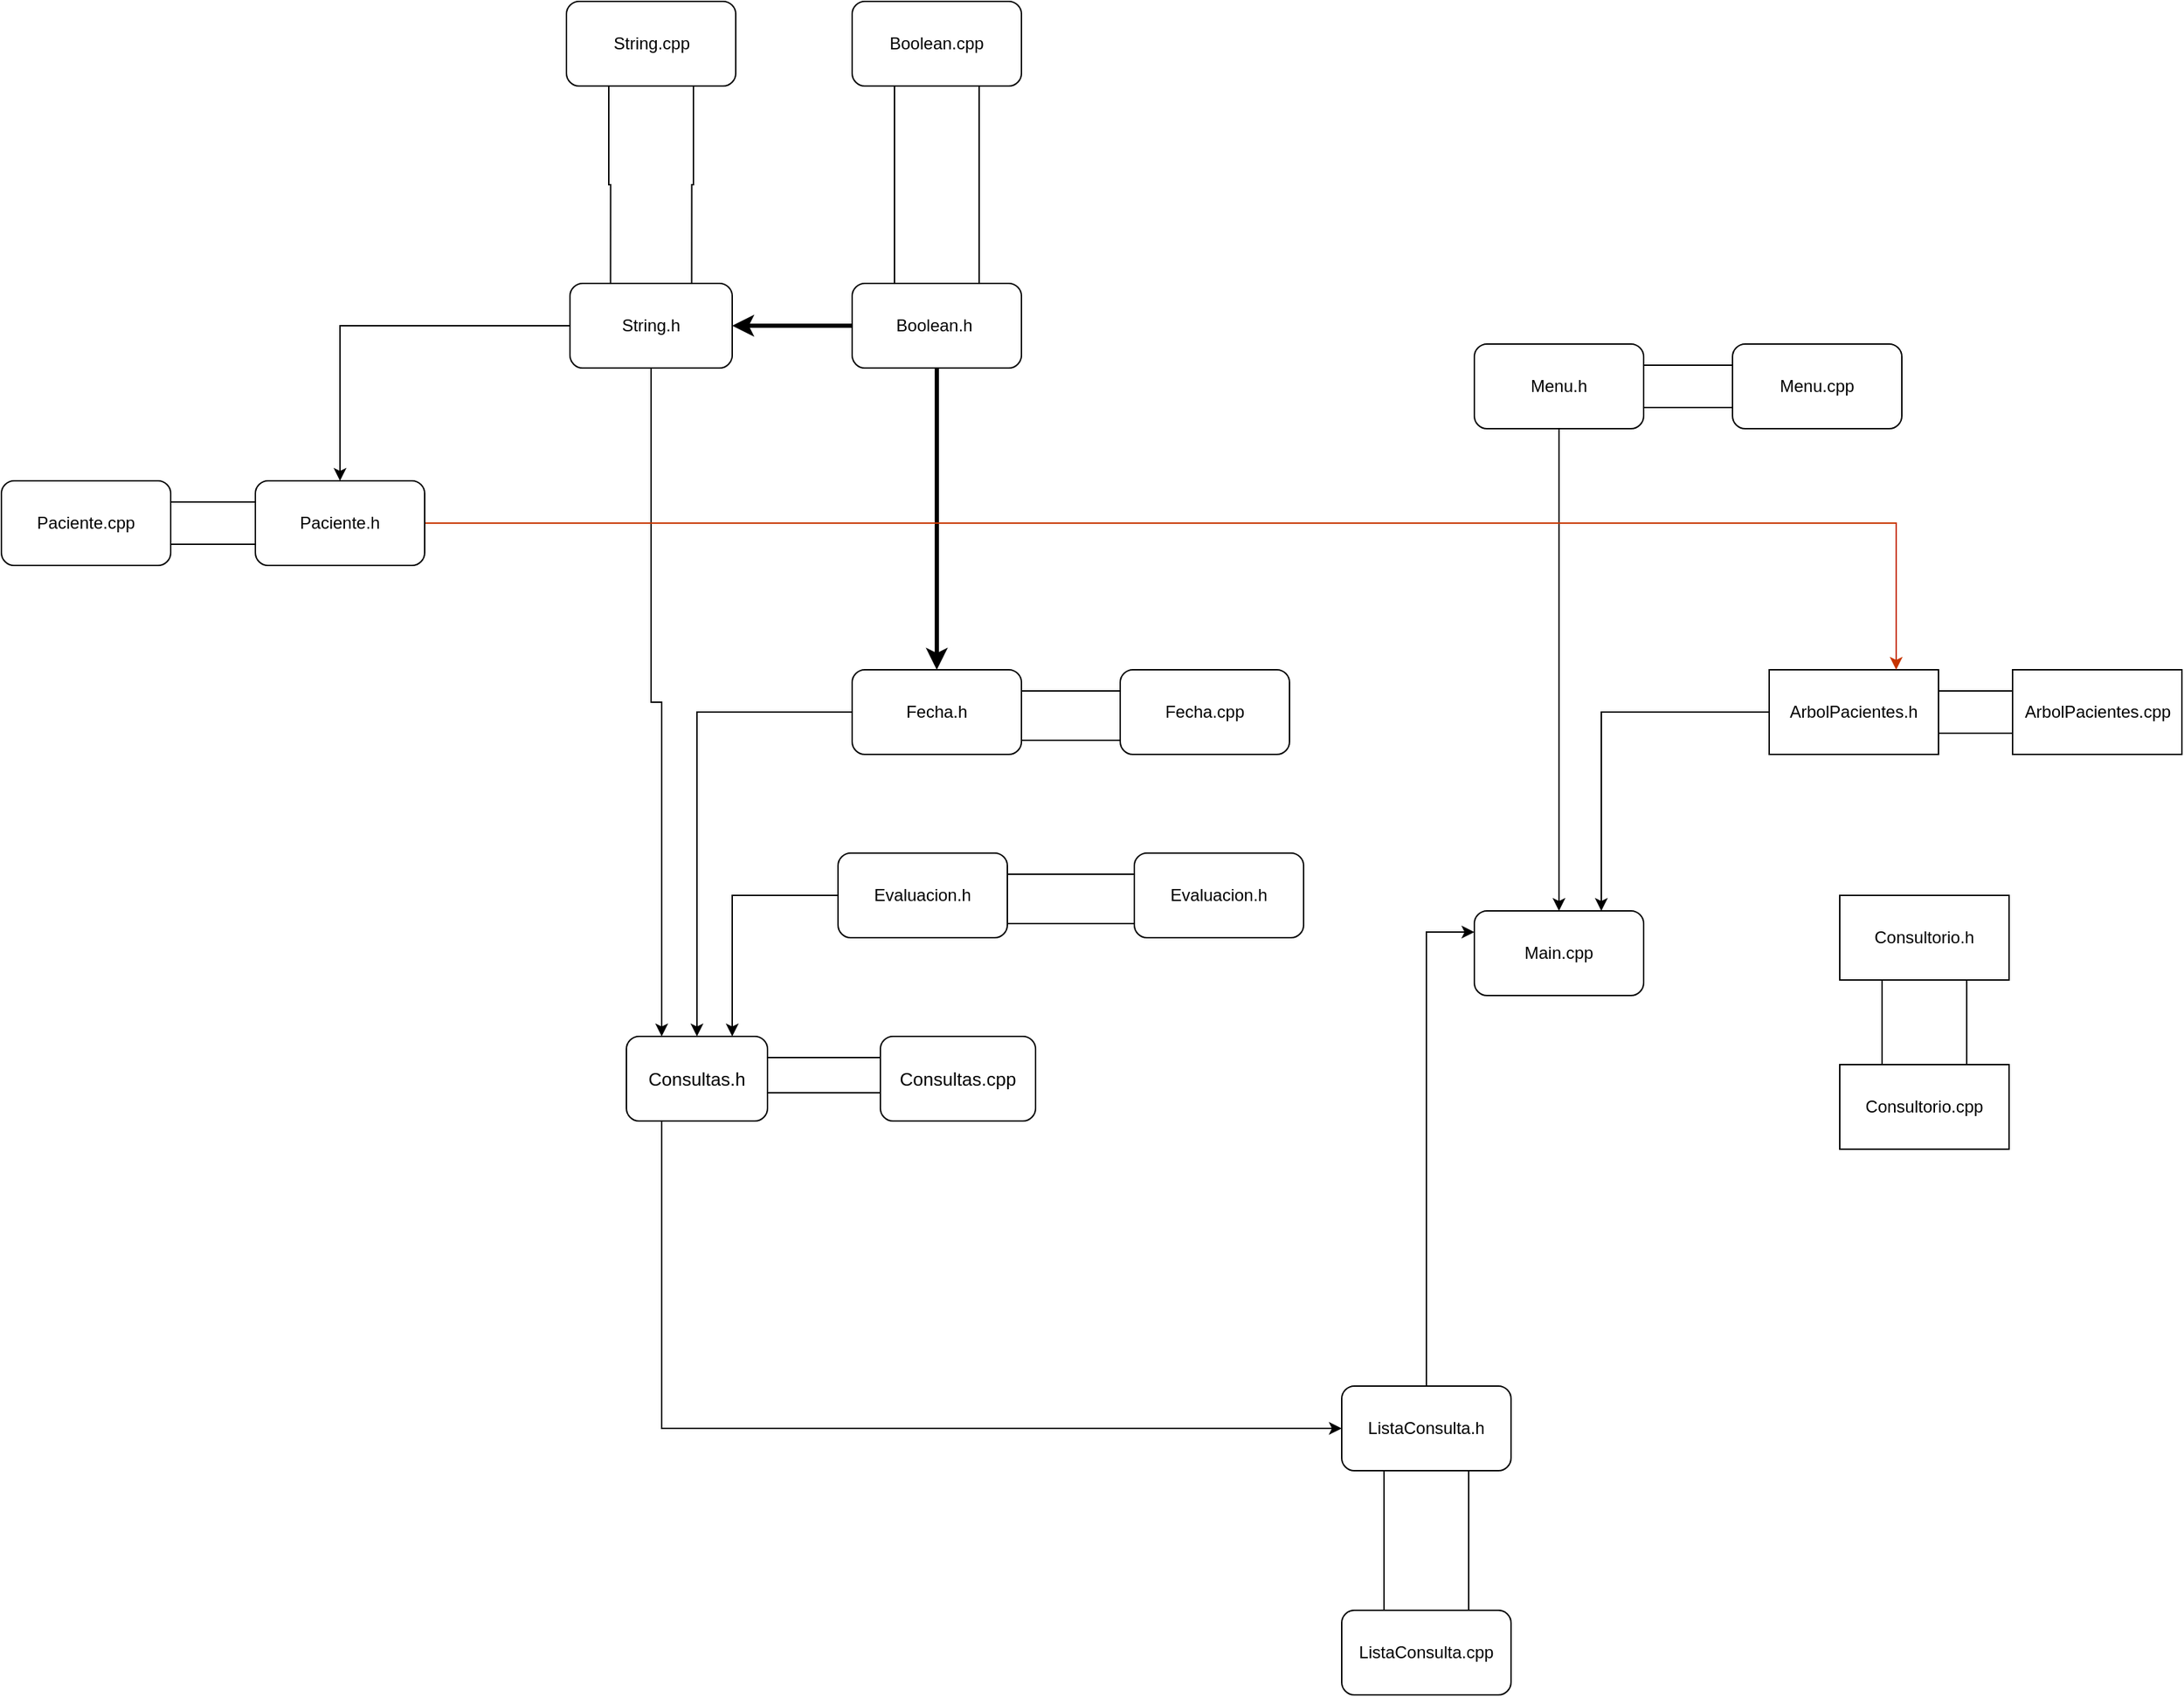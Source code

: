 <mxfile version="21.8.1" type="device">
  <diagram name="Página-1" id="cQBJPiFT9EdiWLjHy8WE">
    <mxGraphModel dx="2682" dy="1771" grid="0" gridSize="10" guides="1" tooltips="1" connect="1" arrows="1" fold="1" page="1" pageScale="1" pageWidth="1169" pageHeight="827" background="#FFFFFF" math="0" shadow="0">
      <root>
        <mxCell id="0" />
        <mxCell id="1" parent="0" />
        <mxCell id="2PiCaddSVrQBDe9usaX1-23" style="edgeStyle=orthogonalEdgeStyle;rounded=0;orthogonalLoop=1;jettySize=auto;html=1;entryX=1;entryY=0.5;entryDx=0;entryDy=0;strokeWidth=3;" parent="1" source="C7Uv9WLbkiM16HJj1obP-1" target="C7Uv9WLbkiM16HJj1obP-3" edge="1">
          <mxGeometry relative="1" as="geometry" />
        </mxCell>
        <mxCell id="2PiCaddSVrQBDe9usaX1-24" style="edgeStyle=orthogonalEdgeStyle;rounded=0;orthogonalLoop=1;jettySize=auto;html=1;entryX=0.5;entryY=0;entryDx=0;entryDy=0;strokeWidth=3;" parent="1" source="C7Uv9WLbkiM16HJj1obP-1" target="C7Uv9WLbkiM16HJj1obP-2" edge="1">
          <mxGeometry relative="1" as="geometry" />
        </mxCell>
        <mxCell id="C7Uv9WLbkiM16HJj1obP-1" value="Boolean.h&amp;nbsp;" style="rounded=1;whiteSpace=wrap;html=1;" parent="1" vertex="1">
          <mxGeometry x="220" y="166" width="120" height="60" as="geometry" />
        </mxCell>
        <mxCell id="2PiCaddSVrQBDe9usaX1-16" style="edgeStyle=orthogonalEdgeStyle;rounded=0;orthogonalLoop=1;jettySize=auto;html=1;entryX=0;entryY=0.5;entryDx=0;entryDy=0;endArrow=none;endFill=0;" parent="1" edge="1">
          <mxGeometry relative="1" as="geometry">
            <mxPoint x="340" y="490" as="sourcePoint" />
            <mxPoint x="410" y="490" as="targetPoint" />
          </mxGeometry>
        </mxCell>
        <mxCell id="2PiCaddSVrQBDe9usaX1-17" style="edgeStyle=orthogonalEdgeStyle;rounded=0;orthogonalLoop=1;jettySize=auto;html=1;exitX=1;exitY=0.25;exitDx=0;exitDy=0;entryX=0;entryY=0.25;entryDx=0;entryDy=0;endArrow=none;endFill=0;" parent="1" source="C7Uv9WLbkiM16HJj1obP-2" target="C7Uv9WLbkiM16HJj1obP-16" edge="1">
          <mxGeometry relative="1" as="geometry" />
        </mxCell>
        <mxCell id="2PiCaddSVrQBDe9usaX1-21" style="edgeStyle=orthogonalEdgeStyle;rounded=0;orthogonalLoop=1;jettySize=auto;html=1;endArrow=classic;endFill=1;entryX=0.5;entryY=0;entryDx=0;entryDy=0;" parent="1" source="C7Uv9WLbkiM16HJj1obP-2" target="C7Uv9WLbkiM16HJj1obP-4" edge="1">
          <mxGeometry relative="1" as="geometry">
            <mxPoint x="80" y="480" as="targetPoint" />
          </mxGeometry>
        </mxCell>
        <mxCell id="C7Uv9WLbkiM16HJj1obP-2" value="Fecha.h" style="rounded=1;whiteSpace=wrap;html=1;" parent="1" vertex="1">
          <mxGeometry x="220" y="440" width="120" height="60" as="geometry" />
        </mxCell>
        <mxCell id="2PiCaddSVrQBDe9usaX1-20" style="edgeStyle=orthogonalEdgeStyle;rounded=0;orthogonalLoop=1;jettySize=auto;html=1;entryX=0.25;entryY=0;entryDx=0;entryDy=0;" parent="1" source="C7Uv9WLbkiM16HJj1obP-3" target="C7Uv9WLbkiM16HJj1obP-4" edge="1">
          <mxGeometry relative="1" as="geometry" />
        </mxCell>
        <mxCell id="BSt9lJIQ6CxyQf6Xyimq-23" style="edgeStyle=orthogonalEdgeStyle;rounded=0;orthogonalLoop=1;jettySize=auto;html=1;entryX=0.5;entryY=0;entryDx=0;entryDy=0;" edge="1" parent="1" source="C7Uv9WLbkiM16HJj1obP-3" target="BSt9lJIQ6CxyQf6Xyimq-19">
          <mxGeometry relative="1" as="geometry" />
        </mxCell>
        <mxCell id="C7Uv9WLbkiM16HJj1obP-3" value="String.h" style="rounded=1;whiteSpace=wrap;html=1;" parent="1" vertex="1">
          <mxGeometry x="20" y="166" width="115" height="60" as="geometry" />
        </mxCell>
        <mxCell id="C7Uv9WLbkiM16HJj1obP-26" value="" style="edgeStyle=orthogonalEdgeStyle;rounded=0;orthogonalLoop=1;jettySize=auto;html=1;endArrow=none;endFill=0;" parent="1" edge="1">
          <mxGeometry relative="1" as="geometry">
            <mxPoint x="160" y="740" as="sourcePoint" />
            <mxPoint x="240" y="740" as="targetPoint" />
          </mxGeometry>
        </mxCell>
        <mxCell id="C7Uv9WLbkiM16HJj1obP-27" style="edgeStyle=orthogonalEdgeStyle;rounded=0;orthogonalLoop=1;jettySize=auto;html=1;exitX=1;exitY=0.25;exitDx=0;exitDy=0;entryX=0;entryY=0.25;entryDx=0;entryDy=0;strokeColor=#000000;endArrow=none;endFill=0;" parent="1" source="C7Uv9WLbkiM16HJj1obP-4" target="C7Uv9WLbkiM16HJj1obP-10" edge="1">
          <mxGeometry relative="1" as="geometry" />
        </mxCell>
        <mxCell id="BSt9lJIQ6CxyQf6Xyimq-24" style="edgeStyle=orthogonalEdgeStyle;rounded=0;orthogonalLoop=1;jettySize=auto;html=1;entryX=0;entryY=0.5;entryDx=0;entryDy=0;exitX=0.25;exitY=1;exitDx=0;exitDy=0;" edge="1" parent="1" source="C7Uv9WLbkiM16HJj1obP-4" target="BSt9lJIQ6CxyQf6Xyimq-9">
          <mxGeometry relative="1" as="geometry">
            <mxPoint x="66.5" y="888" as="sourcePoint" />
            <mxPoint x="473.5" y="1136" as="targetPoint" />
          </mxGeometry>
        </mxCell>
        <mxCell id="C7Uv9WLbkiM16HJj1obP-4" value="&lt;font style=&quot;font-size: 13px;&quot;&gt;Consultas.h&lt;/font&gt;" style="rounded=1;whiteSpace=wrap;html=1;" parent="1" vertex="1">
          <mxGeometry x="60" y="700" width="100" height="60" as="geometry" />
        </mxCell>
        <mxCell id="2PiCaddSVrQBDe9usaX1-14" style="edgeStyle=orthogonalEdgeStyle;rounded=0;orthogonalLoop=1;jettySize=auto;html=1;exitX=0.75;exitY=1;exitDx=0;exitDy=0;entryX=0.75;entryY=0;entryDx=0;entryDy=0;endArrow=none;endFill=0;" parent="1" source="C7Uv9WLbkiM16HJj1obP-7" target="C7Uv9WLbkiM16HJj1obP-3" edge="1">
          <mxGeometry relative="1" as="geometry" />
        </mxCell>
        <mxCell id="2PiCaddSVrQBDe9usaX1-15" style="edgeStyle=orthogonalEdgeStyle;rounded=0;orthogonalLoop=1;jettySize=auto;html=1;exitX=0.25;exitY=1;exitDx=0;exitDy=0;endArrow=none;endFill=0;entryX=0.25;entryY=0;entryDx=0;entryDy=0;" parent="1" source="C7Uv9WLbkiM16HJj1obP-7" target="C7Uv9WLbkiM16HJj1obP-3" edge="1">
          <mxGeometry relative="1" as="geometry">
            <mxPoint x="44" y="170" as="targetPoint" />
          </mxGeometry>
        </mxCell>
        <mxCell id="C7Uv9WLbkiM16HJj1obP-7" value="String.cpp" style="rounded=1;whiteSpace=wrap;html=1;" parent="1" vertex="1">
          <mxGeometry x="17.5" y="-34" width="120" height="60" as="geometry" />
        </mxCell>
        <mxCell id="C7Uv9WLbkiM16HJj1obP-10" value="&lt;font style=&quot;font-size: 13px;&quot;&gt;Consultas.cpp&lt;/font&gt;" style="rounded=1;whiteSpace=wrap;html=1;" parent="1" vertex="1">
          <mxGeometry x="240" y="700" width="110" height="60" as="geometry" />
        </mxCell>
        <mxCell id="2PiCaddSVrQBDe9usaX1-10" style="edgeStyle=orthogonalEdgeStyle;rounded=0;orthogonalLoop=1;jettySize=auto;html=1;entryX=0.5;entryY=0;entryDx=0;entryDy=0;endArrow=none;endFill=0;exitX=0.25;exitY=1;exitDx=0;exitDy=0;" parent="1" edge="1" source="C7Uv9WLbkiM16HJj1obP-13">
          <mxGeometry relative="1" as="geometry">
            <mxPoint x="250" y="46.0" as="sourcePoint" />
            <mxPoint x="250" y="166" as="targetPoint" />
          </mxGeometry>
        </mxCell>
        <mxCell id="2PiCaddSVrQBDe9usaX1-13" style="edgeStyle=orthogonalEdgeStyle;rounded=0;orthogonalLoop=1;jettySize=auto;html=1;exitX=0.75;exitY=1;exitDx=0;exitDy=0;entryX=0.75;entryY=0;entryDx=0;entryDy=0;endArrow=none;endFill=0;" parent="1" source="C7Uv9WLbkiM16HJj1obP-13" target="C7Uv9WLbkiM16HJj1obP-1" edge="1">
          <mxGeometry relative="1" as="geometry" />
        </mxCell>
        <mxCell id="C7Uv9WLbkiM16HJj1obP-13" value="Boolean.cpp" style="rounded=1;whiteSpace=wrap;html=1;" parent="1" vertex="1">
          <mxGeometry x="220" y="-34" width="120" height="60" as="geometry" />
        </mxCell>
        <mxCell id="C7Uv9WLbkiM16HJj1obP-16" value="Fecha.cpp" style="rounded=1;whiteSpace=wrap;html=1;" parent="1" vertex="1">
          <mxGeometry x="410" y="440" width="120" height="60" as="geometry" />
        </mxCell>
        <mxCell id="C7Uv9WLbkiM16HJj1obP-24" style="edgeStyle=orthogonalEdgeStyle;rounded=0;orthogonalLoop=1;jettySize=auto;html=1;exitX=1;exitY=0.25;exitDx=0;exitDy=0;entryX=0;entryY=0.25;entryDx=0;entryDy=0;endArrow=none;endFill=0;" parent="1" source="C7Uv9WLbkiM16HJj1obP-22" target="C7Uv9WLbkiM16HJj1obP-23" edge="1">
          <mxGeometry relative="1" as="geometry" />
        </mxCell>
        <mxCell id="C7Uv9WLbkiM16HJj1obP-25" style="edgeStyle=orthogonalEdgeStyle;rounded=0;orthogonalLoop=1;jettySize=auto;html=1;exitX=1;exitY=0.75;exitDx=0;exitDy=0;entryX=0;entryY=0.75;entryDx=0;entryDy=0;endArrow=none;endFill=0;" parent="1" source="C7Uv9WLbkiM16HJj1obP-22" target="C7Uv9WLbkiM16HJj1obP-23" edge="1">
          <mxGeometry relative="1" as="geometry" />
        </mxCell>
        <mxCell id="BSt9lJIQ6CxyQf6Xyimq-7" style="edgeStyle=orthogonalEdgeStyle;rounded=0;orthogonalLoop=1;jettySize=auto;html=1;entryX=0.75;entryY=0;entryDx=0;entryDy=0;" edge="1" parent="1" source="C7Uv9WLbkiM16HJj1obP-22" target="BSt9lJIQ6CxyQf6Xyimq-5">
          <mxGeometry relative="1" as="geometry" />
        </mxCell>
        <mxCell id="C7Uv9WLbkiM16HJj1obP-22" value="ArbolPacientes.h" style="rounded=0;whiteSpace=wrap;html=1;" parent="1" vertex="1">
          <mxGeometry x="870" y="440" width="120" height="60" as="geometry" />
        </mxCell>
        <mxCell id="C7Uv9WLbkiM16HJj1obP-23" value="ArbolPacientes.cpp" style="rounded=0;whiteSpace=wrap;html=1;" parent="1" vertex="1">
          <mxGeometry x="1042.5" y="440" width="120" height="60" as="geometry" />
        </mxCell>
        <mxCell id="C7Uv9WLbkiM16HJj1obP-31" style="edgeStyle=orthogonalEdgeStyle;orthogonalLoop=1;jettySize=auto;html=1;exitX=0.75;exitY=1;exitDx=0;exitDy=0;entryX=0.75;entryY=0;entryDx=0;entryDy=0;curved=1;endArrow=none;endFill=0;" parent="1" source="C7Uv9WLbkiM16HJj1obP-28" target="C7Uv9WLbkiM16HJj1obP-29" edge="1">
          <mxGeometry relative="1" as="geometry" />
        </mxCell>
        <mxCell id="C7Uv9WLbkiM16HJj1obP-32" style="edgeStyle=orthogonalEdgeStyle;rounded=0;orthogonalLoop=1;jettySize=auto;html=1;exitX=0.25;exitY=1;exitDx=0;exitDy=0;entryX=0.25;entryY=0;entryDx=0;entryDy=0;endArrow=none;endFill=0;" parent="1" source="C7Uv9WLbkiM16HJj1obP-28" target="C7Uv9WLbkiM16HJj1obP-29" edge="1">
          <mxGeometry relative="1" as="geometry" />
        </mxCell>
        <mxCell id="C7Uv9WLbkiM16HJj1obP-28" value="Consultorio.h" style="rounded=0;whiteSpace=wrap;html=1;" parent="1" vertex="1">
          <mxGeometry x="920" y="600" width="120" height="60" as="geometry" />
        </mxCell>
        <mxCell id="C7Uv9WLbkiM16HJj1obP-29" value="Consultorio.cpp" style="rounded=0;whiteSpace=wrap;html=1;" parent="1" vertex="1">
          <mxGeometry x="920" y="720" width="120" height="60" as="geometry" />
        </mxCell>
        <mxCell id="C7Uv9WLbkiM16HJj1obP-33" value="Evaluacion.h" style="rounded=1;whiteSpace=wrap;html=1;glass=0;" parent="1" vertex="1">
          <mxGeometry x="420" y="570" width="120" height="60" as="geometry" />
        </mxCell>
        <mxCell id="2PiCaddSVrQBDe9usaX1-18" style="edgeStyle=orthogonalEdgeStyle;rounded=0;orthogonalLoop=1;jettySize=auto;html=1;entryX=0;entryY=0.5;entryDx=0;entryDy=0;endArrow=none;endFill=0;" parent="1" edge="1">
          <mxGeometry relative="1" as="geometry">
            <mxPoint x="330" y="620.0" as="sourcePoint" />
            <mxPoint x="420" y="620.0" as="targetPoint" />
          </mxGeometry>
        </mxCell>
        <mxCell id="2PiCaddSVrQBDe9usaX1-19" style="edgeStyle=orthogonalEdgeStyle;rounded=0;orthogonalLoop=1;jettySize=auto;html=1;exitX=1;exitY=0.25;exitDx=0;exitDy=0;entryX=0;entryY=0.25;entryDx=0;entryDy=0;endArrow=none;endFill=0;" parent="1" source="2PiCaddSVrQBDe9usaX1-1" target="C7Uv9WLbkiM16HJj1obP-33" edge="1">
          <mxGeometry relative="1" as="geometry" />
        </mxCell>
        <mxCell id="2PiCaddSVrQBDe9usaX1-22" style="edgeStyle=orthogonalEdgeStyle;rounded=0;orthogonalLoop=1;jettySize=auto;html=1;entryX=0.75;entryY=0;entryDx=0;entryDy=0;" parent="1" source="2PiCaddSVrQBDe9usaX1-1" target="C7Uv9WLbkiM16HJj1obP-4" edge="1">
          <mxGeometry relative="1" as="geometry" />
        </mxCell>
        <mxCell id="2PiCaddSVrQBDe9usaX1-1" value="Evaluacion.h" style="rounded=1;whiteSpace=wrap;html=1;" parent="1" vertex="1">
          <mxGeometry x="210" y="570" width="120" height="60" as="geometry" />
        </mxCell>
        <mxCell id="BSt9lJIQ6CxyQf6Xyimq-6" style="edgeStyle=orthogonalEdgeStyle;rounded=0;orthogonalLoop=1;jettySize=auto;html=1;entryX=0.5;entryY=0;entryDx=0;entryDy=0;" edge="1" parent="1" source="BSt9lJIQ6CxyQf6Xyimq-1" target="BSt9lJIQ6CxyQf6Xyimq-5">
          <mxGeometry relative="1" as="geometry" />
        </mxCell>
        <mxCell id="BSt9lJIQ6CxyQf6Xyimq-1" value="Menu.h" style="rounded=1;whiteSpace=wrap;html=1;" vertex="1" parent="1">
          <mxGeometry x="661" y="209" width="120" height="60" as="geometry" />
        </mxCell>
        <mxCell id="BSt9lJIQ6CxyQf6Xyimq-3" style="edgeStyle=orthogonalEdgeStyle;rounded=0;orthogonalLoop=1;jettySize=auto;html=1;exitX=0;exitY=0.25;exitDx=0;exitDy=0;entryX=1;entryY=0.25;entryDx=0;entryDy=0;endArrow=none;endFill=0;" edge="1" parent="1" source="BSt9lJIQ6CxyQf6Xyimq-2" target="BSt9lJIQ6CxyQf6Xyimq-1">
          <mxGeometry relative="1" as="geometry" />
        </mxCell>
        <mxCell id="BSt9lJIQ6CxyQf6Xyimq-4" style="edgeStyle=orthogonalEdgeStyle;rounded=0;orthogonalLoop=1;jettySize=auto;html=1;exitX=0;exitY=0.75;exitDx=0;exitDy=0;entryX=1;entryY=0.75;entryDx=0;entryDy=0;endArrow=none;endFill=0;" edge="1" parent="1" source="BSt9lJIQ6CxyQf6Xyimq-2" target="BSt9lJIQ6CxyQf6Xyimq-1">
          <mxGeometry relative="1" as="geometry" />
        </mxCell>
        <mxCell id="BSt9lJIQ6CxyQf6Xyimq-2" value="Menu.cpp" style="rounded=1;whiteSpace=wrap;html=1;" vertex="1" parent="1">
          <mxGeometry x="844" y="209" width="120" height="60" as="geometry" />
        </mxCell>
        <mxCell id="BSt9lJIQ6CxyQf6Xyimq-5" value="Main.cpp" style="rounded=1;whiteSpace=wrap;html=1;" vertex="1" parent="1">
          <mxGeometry x="661" y="611" width="120" height="60" as="geometry" />
        </mxCell>
        <mxCell id="BSt9lJIQ6CxyQf6Xyimq-13" style="edgeStyle=orthogonalEdgeStyle;rounded=0;orthogonalLoop=1;jettySize=auto;html=1;exitX=0.5;exitY=0;exitDx=0;exitDy=0;entryX=0;entryY=0.25;entryDx=0;entryDy=0;" edge="1" parent="1" source="BSt9lJIQ6CxyQf6Xyimq-9" target="BSt9lJIQ6CxyQf6Xyimq-5">
          <mxGeometry relative="1" as="geometry" />
        </mxCell>
        <mxCell id="BSt9lJIQ6CxyQf6Xyimq-9" value="ListaConsulta.h" style="rounded=1;whiteSpace=wrap;html=1;" vertex="1" parent="1">
          <mxGeometry x="567" y="948" width="120" height="60" as="geometry" />
        </mxCell>
        <mxCell id="BSt9lJIQ6CxyQf6Xyimq-11" style="edgeStyle=orthogonalEdgeStyle;rounded=0;orthogonalLoop=1;jettySize=auto;html=1;exitX=0.25;exitY=0;exitDx=0;exitDy=0;entryX=0.25;entryY=1;entryDx=0;entryDy=0;endArrow=none;endFill=0;" edge="1" parent="1" source="BSt9lJIQ6CxyQf6Xyimq-10" target="BSt9lJIQ6CxyQf6Xyimq-9">
          <mxGeometry relative="1" as="geometry" />
        </mxCell>
        <mxCell id="BSt9lJIQ6CxyQf6Xyimq-12" style="edgeStyle=orthogonalEdgeStyle;rounded=0;orthogonalLoop=1;jettySize=auto;html=1;exitX=0.75;exitY=0;exitDx=0;exitDy=0;entryX=0.75;entryY=1;entryDx=0;entryDy=0;endArrow=none;endFill=0;" edge="1" parent="1" source="BSt9lJIQ6CxyQf6Xyimq-10" target="BSt9lJIQ6CxyQf6Xyimq-9">
          <mxGeometry relative="1" as="geometry" />
        </mxCell>
        <mxCell id="BSt9lJIQ6CxyQf6Xyimq-10" value="ListaConsulta.cpp" style="rounded=1;whiteSpace=wrap;html=1;" vertex="1" parent="1">
          <mxGeometry x="567" y="1107" width="120" height="60" as="geometry" />
        </mxCell>
        <mxCell id="BSt9lJIQ6CxyQf6Xyimq-25" style="edgeStyle=orthogonalEdgeStyle;rounded=0;orthogonalLoop=1;jettySize=auto;html=1;exitX=1;exitY=0.5;exitDx=0;exitDy=0;entryX=0.75;entryY=0;entryDx=0;entryDy=0;fillColor=#fa6800;strokeColor=#C73500;" edge="1" parent="1" source="BSt9lJIQ6CxyQf6Xyimq-19" target="C7Uv9WLbkiM16HJj1obP-22">
          <mxGeometry relative="1" as="geometry">
            <mxPoint x="945.333" y="336.333" as="targetPoint" />
          </mxGeometry>
        </mxCell>
        <mxCell id="BSt9lJIQ6CxyQf6Xyimq-19" value="Paciente.h" style="rounded=1;whiteSpace=wrap;html=1;" vertex="1" parent="1">
          <mxGeometry x="-203" y="306" width="120" height="60" as="geometry" />
        </mxCell>
        <mxCell id="BSt9lJIQ6CxyQf6Xyimq-21" style="edgeStyle=orthogonalEdgeStyle;rounded=0;orthogonalLoop=1;jettySize=auto;html=1;exitX=1;exitY=0.25;exitDx=0;exitDy=0;entryX=0;entryY=0.25;entryDx=0;entryDy=0;endArrow=none;endFill=0;" edge="1" parent="1" source="BSt9lJIQ6CxyQf6Xyimq-20" target="BSt9lJIQ6CxyQf6Xyimq-19">
          <mxGeometry relative="1" as="geometry" />
        </mxCell>
        <mxCell id="BSt9lJIQ6CxyQf6Xyimq-22" style="edgeStyle=orthogonalEdgeStyle;rounded=0;orthogonalLoop=1;jettySize=auto;html=1;exitX=1;exitY=0.75;exitDx=0;exitDy=0;entryX=0;entryY=0.75;entryDx=0;entryDy=0;endArrow=none;endFill=0;" edge="1" parent="1" source="BSt9lJIQ6CxyQf6Xyimq-20" target="BSt9lJIQ6CxyQf6Xyimq-19">
          <mxGeometry relative="1" as="geometry" />
        </mxCell>
        <mxCell id="BSt9lJIQ6CxyQf6Xyimq-20" value="Paciente.cpp" style="rounded=1;whiteSpace=wrap;html=1;" vertex="1" parent="1">
          <mxGeometry x="-383" y="306" width="120" height="60" as="geometry" />
        </mxCell>
      </root>
    </mxGraphModel>
  </diagram>
</mxfile>

